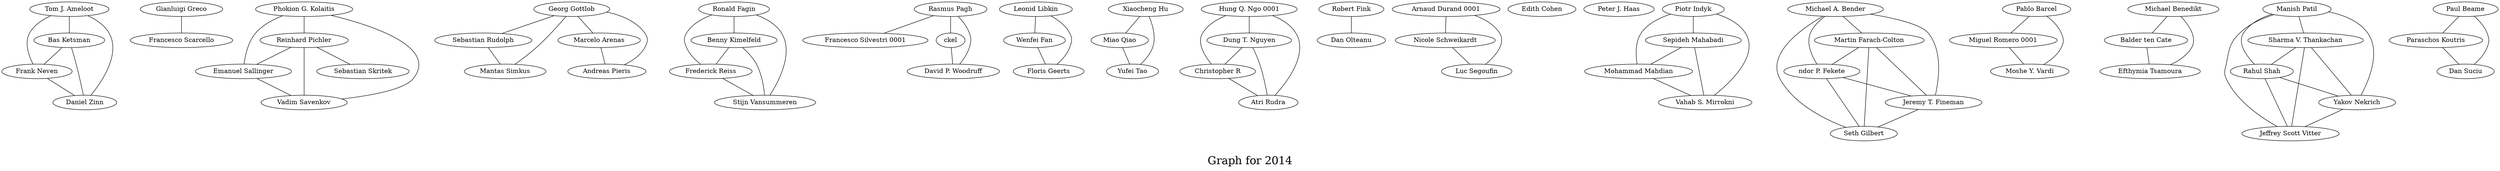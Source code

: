 /*****
Graph for 2014
*****/

graph G {
  graph [splines=true overlap=false]
  node  [shape=ellipse, width=0.3, height=0.3]
  0 [label="Tom J. Ameloot"];
  1 [label="Bas Ketsman"];
  2 [label="Frank Neven"];
  3 [label="Daniel Zinn"];
  4 [label="Gianluigi Greco"];
  5 [label="Francesco Scarcello"];
  6 [label="Phokion G. Kolaitis"];
  7 [label="Reinhard Pichler"];
  8 [label="Emanuel Sallinger"];
  9 [label="Vadim Savenkov"];
  10 [label="Georg Gottlob"];
  11 [label="Sebastian Rudolph"];
  12 [label="Mantas Simkus"];
  13 [label="Ronald Fagin"];
  14 [label="Benny Kimelfeld"];
  15 [label="Frederick Reiss"];
  16 [label="Stijn Vansummeren"];
  17 [label="Rasmus Pagh"];
  18 [label="Francesco Silvestri 0001"];
  19 [label="Leonid Libkin"];
  20 [label="Xiaocheng Hu"];
  21 [label="Miao Qiao"];
  22 [label="Yufei Tao"];
  23 [label="Hung Q. Ngo 0001"];
  24 [label="Dung T. Nguyen"];
  25 [label="Christopher R"];
  26 [label="Atri Rudra"];
  27 [label="Robert Fink"];
  28 [label="Dan Olteanu"];
  29 [label="Arnaud Durand 0001"];
  30 [label="Nicole Schweikardt"];
  31 [label="Luc Segoufin"];
  32 [label="Edith Cohen"];
  33 [label="Wenfei Fan"];
  34 [label="Floris Geerts"];
  35 [label="Marcelo Arenas"];
  36 [label="Andreas Pieris"];
  37 [label="Peter J. Haas"];
  38 [label="Piotr Indyk"];
  39 [label="Sepideh Mahabadi"];
  40 [label="Mohammad Mahdian"];
  41 [label="Vahab S. Mirrokni"];
  42 [label="Michael A. Bender"];
  43 [label="Martin Farach-Colton"];
  44 [label="ndor P. Fekete"];
  45 [label="Jeremy T. Fineman"];
  46 [label="Seth Gilbert"];
  47 [label="Pablo Barcel"];
  48 [label="Miguel Romero 0001"];
  49 [label="Moshe Y. Vardi"];
  50 [label="Michael Benedikt"];
  51 [label="Balder ten Cate"];
  52 [label="Efthymia Tsamoura"];
  53 [label="Manish Patil"];
  54 [label="Sharma V. Thankachan"];
  55 [label="Rahul Shah"];
  56 [label="Yakov Nekrich"];
  57 [label="Jeffrey Scott Vitter"];
  58 [label="Sebastian Skritek"];
  59 [label="ckel"];
  60 [label="David P. Woodruff"];
  61 [label="Paul Beame"];
  62 [label="Paraschos Koutris"];
  63 [label="Dan Suciu"];
  0 -- 1;
  0 -- 2;
  0 -- 3;
  1 -- 2;
  1 -- 3;
  2 -- 3;
  4 -- 5;
  6 -- 7;
  6 -- 8;
  6 -- 9;
  7 -- 8;
  7 -- 9;
  7 -- 58;
  8 -- 9;
  10 -- 11;
  10 -- 12;
  10 -- 35;
  10 -- 36;
  11 -- 12;
  13 -- 14;
  13 -- 15;
  13 -- 16;
  14 -- 15;
  14 -- 16;
  15 -- 16;
  17 -- 18;
  17 -- 59;
  17 -- 60;
  19 -- 33;
  19 -- 34;
  20 -- 21;
  20 -- 22;
  21 -- 22;
  23 -- 24;
  23 -- 25;
  23 -- 26;
  24 -- 25;
  24 -- 26;
  25 -- 26;
  27 -- 28;
  29 -- 30;
  29 -- 31;
  30 -- 31;
  33 -- 34;
  35 -- 36;
  38 -- 39;
  38 -- 40;
  38 -- 41;
  39 -- 40;
  39 -- 41;
  40 -- 41;
  42 -- 43;
  42 -- 44;
  42 -- 45;
  42 -- 46;
  43 -- 44;
  43 -- 45;
  43 -- 46;
  44 -- 45;
  44 -- 46;
  45 -- 46;
  47 -- 48;
  47 -- 49;
  48 -- 49;
  50 -- 51;
  50 -- 52;
  51 -- 52;
  53 -- 54;
  53 -- 55;
  53 -- 56;
  53 -- 57;
  54 -- 55;
  54 -- 56;
  54 -- 57;
  55 -- 56;
  55 -- 57;
  56 -- 57;
  59 -- 60;
  61 -- 62;
  61 -- 63;
  62 -- 63;
  label = "\nGraph for 2014\n";  fontsize=24;
}
